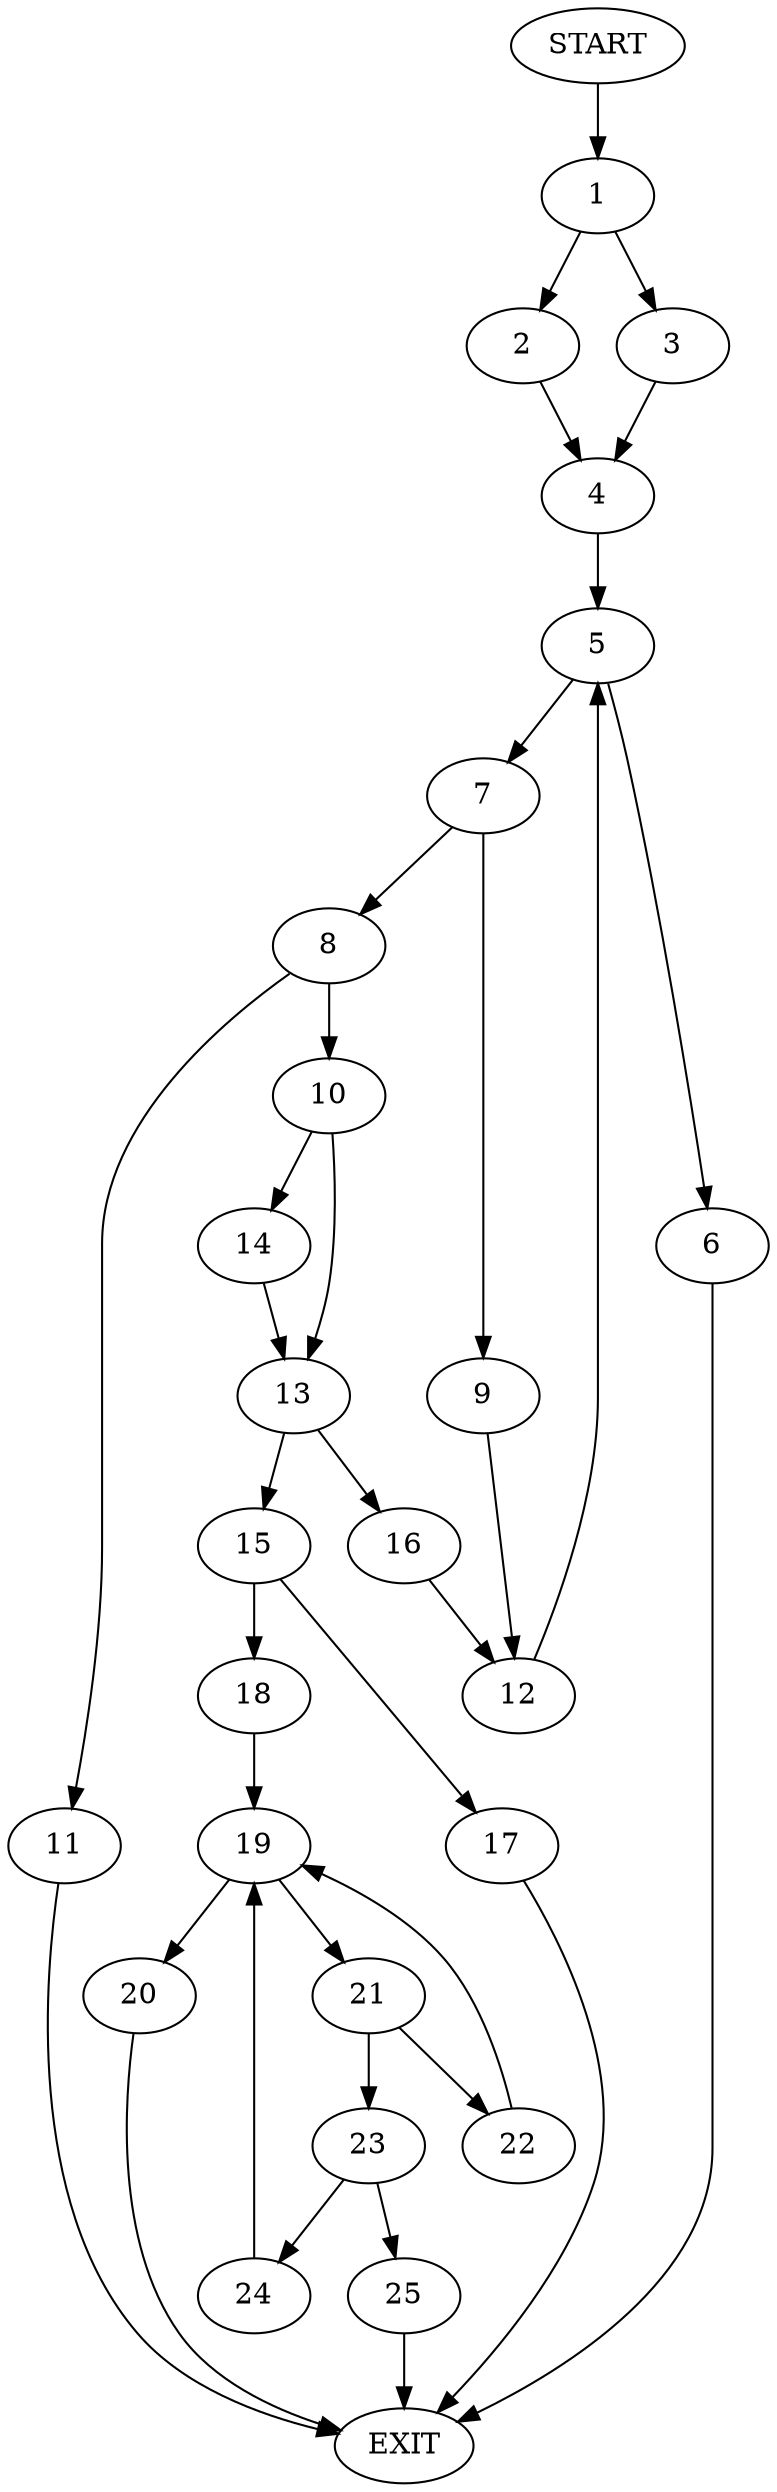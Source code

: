 digraph {
0 [label="START"]
26 [label="EXIT"]
0 -> 1
1 -> 2
1 -> 3
2 -> 4
3 -> 4
4 -> 5
5 -> 6
5 -> 7
6 -> 26
7 -> 8
7 -> 9
8 -> 10
8 -> 11
9 -> 12
12 -> 5
10 -> 13
10 -> 14
11 -> 26
13 -> 15
13 -> 16
14 -> 13
16 -> 12
15 -> 17
15 -> 18
17 -> 26
18 -> 19
19 -> 20
19 -> 21
21 -> 22
21 -> 23
20 -> 26
22 -> 19
23 -> 24
23 -> 25
24 -> 19
25 -> 26
}
